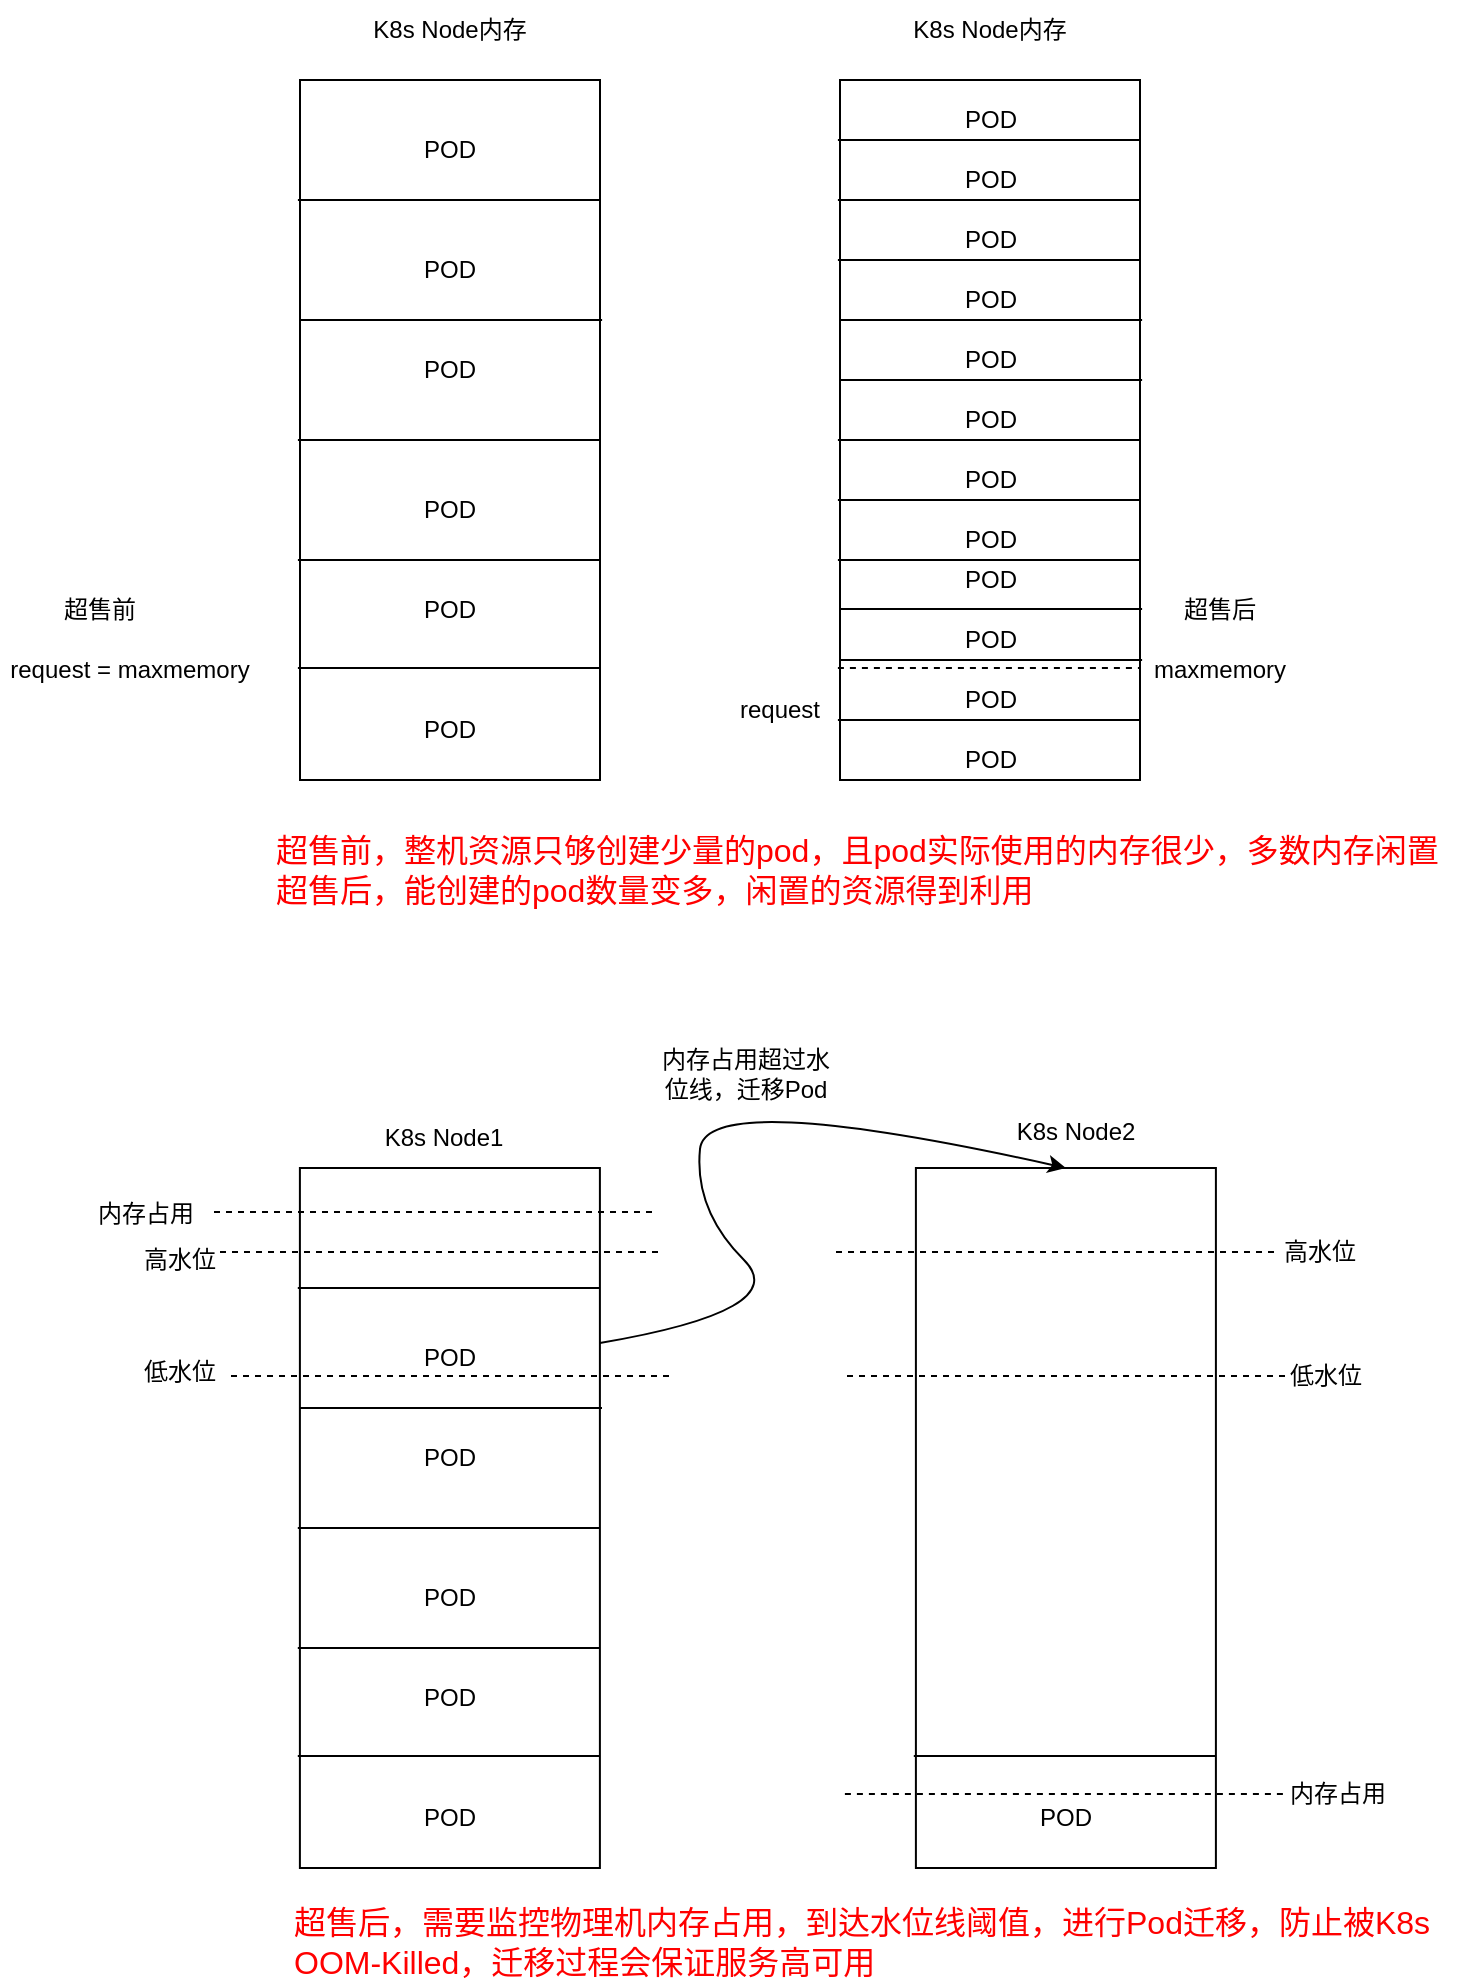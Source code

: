 <mxfile version="16.6.4" type="github">
  <diagram id="nAt0Vv6a4vuKUXtpA-EL" name="Page-1">
    <mxGraphModel dx="946" dy="534" grid="0" gridSize="10" guides="1" tooltips="1" connect="1" arrows="1" fold="1" page="1" pageScale="1" pageWidth="827" pageHeight="1169" math="0" shadow="0">
      <root>
        <mxCell id="0" />
        <mxCell id="1" parent="0" />
        <mxCell id="2j4M0gfysw9yA7wdLFC9-2" value="" style="rounded=0;whiteSpace=wrap;html=1;" parent="1" vertex="1">
          <mxGeometry x="180" y="110" width="150" height="350" as="geometry" />
        </mxCell>
        <mxCell id="2j4M0gfysw9yA7wdLFC9-5" value="" style="endArrow=none;html=1;rounded=0;exitX=-0.007;exitY=0.84;exitDx=0;exitDy=0;exitPerimeter=0;" parent="1" source="2j4M0gfysw9yA7wdLFC9-2" edge="1">
          <mxGeometry width="50" height="50" relative="1" as="geometry">
            <mxPoint x="180" y="430" as="sourcePoint" />
            <mxPoint x="330" y="404" as="targetPoint" />
          </mxGeometry>
        </mxCell>
        <mxCell id="2j4M0gfysw9yA7wdLFC9-6" value="" style="endArrow=none;html=1;rounded=0;exitX=-0.007;exitY=0.84;exitDx=0;exitDy=0;exitPerimeter=0;" parent="1" edge="1">
          <mxGeometry width="50" height="50" relative="1" as="geometry">
            <mxPoint x="178.95" y="350" as="sourcePoint" />
            <mxPoint x="330" y="350" as="targetPoint" />
          </mxGeometry>
        </mxCell>
        <mxCell id="2j4M0gfysw9yA7wdLFC9-7" value="" style="endArrow=none;html=1;rounded=0;exitX=-0.007;exitY=0.84;exitDx=0;exitDy=0;exitPerimeter=0;" parent="1" edge="1">
          <mxGeometry width="50" height="50" relative="1" as="geometry">
            <mxPoint x="178.95" y="290" as="sourcePoint" />
            <mxPoint x="330" y="290" as="targetPoint" />
          </mxGeometry>
        </mxCell>
        <mxCell id="2j4M0gfysw9yA7wdLFC9-8" value="" style="endArrow=none;html=1;rounded=0;exitX=-0.007;exitY=0.84;exitDx=0;exitDy=0;exitPerimeter=0;" parent="1" edge="1">
          <mxGeometry width="50" height="50" relative="1" as="geometry">
            <mxPoint x="180.0" y="230" as="sourcePoint" />
            <mxPoint x="331.05" y="230" as="targetPoint" />
          </mxGeometry>
        </mxCell>
        <mxCell id="2j4M0gfysw9yA7wdLFC9-9" value="" style="endArrow=none;html=1;rounded=0;exitX=-0.007;exitY=0.84;exitDx=0;exitDy=0;exitPerimeter=0;" parent="1" edge="1">
          <mxGeometry width="50" height="50" relative="1" as="geometry">
            <mxPoint x="178.95" y="170" as="sourcePoint" />
            <mxPoint x="330" y="170" as="targetPoint" />
          </mxGeometry>
        </mxCell>
        <mxCell id="2j4M0gfysw9yA7wdLFC9-11" value="request = maxmemory" style="text;html=1;strokeColor=none;fillColor=none;align=center;verticalAlign=middle;whiteSpace=wrap;rounded=0;" parent="1" vertex="1">
          <mxGeometry x="30" y="390" width="130" height="30" as="geometry" />
        </mxCell>
        <mxCell id="2j4M0gfysw9yA7wdLFC9-12" value="POD" style="text;html=1;strokeColor=none;fillColor=none;align=center;verticalAlign=middle;whiteSpace=wrap;rounded=0;" parent="1" vertex="1">
          <mxGeometry x="225" y="420" width="60" height="30" as="geometry" />
        </mxCell>
        <mxCell id="2j4M0gfysw9yA7wdLFC9-13" value="POD" style="text;html=1;strokeColor=none;fillColor=none;align=center;verticalAlign=middle;whiteSpace=wrap;rounded=0;" parent="1" vertex="1">
          <mxGeometry x="225" y="360" width="60" height="30" as="geometry" />
        </mxCell>
        <mxCell id="2j4M0gfysw9yA7wdLFC9-14" value="POD" style="text;html=1;strokeColor=none;fillColor=none;align=center;verticalAlign=middle;whiteSpace=wrap;rounded=0;" parent="1" vertex="1">
          <mxGeometry x="225" y="310" width="60" height="30" as="geometry" />
        </mxCell>
        <mxCell id="2j4M0gfysw9yA7wdLFC9-15" value="POD" style="text;html=1;strokeColor=none;fillColor=none;align=center;verticalAlign=middle;whiteSpace=wrap;rounded=0;" parent="1" vertex="1">
          <mxGeometry x="225" y="240" width="60" height="30" as="geometry" />
        </mxCell>
        <mxCell id="2j4M0gfysw9yA7wdLFC9-16" value="POD" style="text;html=1;strokeColor=none;fillColor=none;align=center;verticalAlign=middle;whiteSpace=wrap;rounded=0;" parent="1" vertex="1">
          <mxGeometry x="225" y="190" width="60" height="30" as="geometry" />
        </mxCell>
        <mxCell id="2j4M0gfysw9yA7wdLFC9-17" value="POD" style="text;html=1;strokeColor=none;fillColor=none;align=center;verticalAlign=middle;whiteSpace=wrap;rounded=0;" parent="1" vertex="1">
          <mxGeometry x="225" y="130" width="60" height="30" as="geometry" />
        </mxCell>
        <mxCell id="2j4M0gfysw9yA7wdLFC9-18" value="K8s Node内存" style="text;html=1;strokeColor=none;fillColor=none;align=center;verticalAlign=middle;whiteSpace=wrap;rounded=0;" parent="1" vertex="1">
          <mxGeometry x="210" y="70" width="90" height="30" as="geometry" />
        </mxCell>
        <mxCell id="2j4M0gfysw9yA7wdLFC9-19" value="" style="rounded=0;whiteSpace=wrap;html=1;" parent="1" vertex="1">
          <mxGeometry x="450" y="110" width="150" height="350" as="geometry" />
        </mxCell>
        <mxCell id="2j4M0gfysw9yA7wdLFC9-20" value="" style="endArrow=none;html=1;rounded=0;exitX=-0.007;exitY=0.84;exitDx=0;exitDy=0;exitPerimeter=0;dashed=1;" parent="1" source="2j4M0gfysw9yA7wdLFC9-19" edge="1">
          <mxGeometry width="50" height="50" relative="1" as="geometry">
            <mxPoint x="450" y="430" as="sourcePoint" />
            <mxPoint x="600" y="404" as="targetPoint" />
          </mxGeometry>
        </mxCell>
        <mxCell id="2j4M0gfysw9yA7wdLFC9-21" value="" style="endArrow=none;html=1;rounded=0;exitX=-0.007;exitY=0.84;exitDx=0;exitDy=0;exitPerimeter=0;" parent="1" edge="1">
          <mxGeometry width="50" height="50" relative="1" as="geometry">
            <mxPoint x="448.95" y="350" as="sourcePoint" />
            <mxPoint x="600" y="350" as="targetPoint" />
          </mxGeometry>
        </mxCell>
        <mxCell id="2j4M0gfysw9yA7wdLFC9-22" value="" style="endArrow=none;html=1;rounded=0;exitX=-0.007;exitY=0.84;exitDx=0;exitDy=0;exitPerimeter=0;" parent="1" edge="1">
          <mxGeometry width="50" height="50" relative="1" as="geometry">
            <mxPoint x="448.95" y="290" as="sourcePoint" />
            <mxPoint x="600" y="290" as="targetPoint" />
          </mxGeometry>
        </mxCell>
        <mxCell id="2j4M0gfysw9yA7wdLFC9-23" value="" style="endArrow=none;html=1;rounded=0;exitX=-0.007;exitY=0.84;exitDx=0;exitDy=0;exitPerimeter=0;" parent="1" edge="1">
          <mxGeometry width="50" height="50" relative="1" as="geometry">
            <mxPoint x="450" y="230" as="sourcePoint" />
            <mxPoint x="601.05" y="230" as="targetPoint" />
          </mxGeometry>
        </mxCell>
        <mxCell id="2j4M0gfysw9yA7wdLFC9-24" value="" style="endArrow=none;html=1;rounded=0;exitX=-0.007;exitY=0.84;exitDx=0;exitDy=0;exitPerimeter=0;" parent="1" edge="1">
          <mxGeometry width="50" height="50" relative="1" as="geometry">
            <mxPoint x="448.95" y="170" as="sourcePoint" />
            <mxPoint x="600" y="170" as="targetPoint" />
          </mxGeometry>
        </mxCell>
        <mxCell id="2j4M0gfysw9yA7wdLFC9-32" value="K8s Node内存" style="text;html=1;strokeColor=none;fillColor=none;align=center;verticalAlign=middle;whiteSpace=wrap;rounded=0;" parent="1" vertex="1">
          <mxGeometry x="480" y="70" width="90" height="30" as="geometry" />
        </mxCell>
        <mxCell id="2j4M0gfysw9yA7wdLFC9-34" value="" style="endArrow=none;html=1;rounded=0;exitX=-0.007;exitY=0.84;exitDx=0;exitDy=0;exitPerimeter=0;" parent="1" edge="1">
          <mxGeometry width="50" height="50" relative="1" as="geometry">
            <mxPoint x="448.95" y="430" as="sourcePoint" />
            <mxPoint x="600" y="430" as="targetPoint" />
          </mxGeometry>
        </mxCell>
        <mxCell id="2j4M0gfysw9yA7wdLFC9-35" value="maxmemory" style="text;html=1;strokeColor=none;fillColor=none;align=center;verticalAlign=middle;whiteSpace=wrap;rounded=0;" parent="1" vertex="1">
          <mxGeometry x="610" y="390" width="60" height="30" as="geometry" />
        </mxCell>
        <mxCell id="2j4M0gfysw9yA7wdLFC9-36" value="request" style="text;html=1;strokeColor=none;fillColor=none;align=center;verticalAlign=middle;whiteSpace=wrap;rounded=0;" parent="1" vertex="1">
          <mxGeometry x="390" y="410" width="60" height="30" as="geometry" />
        </mxCell>
        <mxCell id="2j4M0gfysw9yA7wdLFC9-37" value="" style="endArrow=none;html=1;rounded=0;exitX=-0.007;exitY=0.84;exitDx=0;exitDy=0;exitPerimeter=0;" parent="1" edge="1">
          <mxGeometry width="50" height="50" relative="1" as="geometry">
            <mxPoint x="450" y="400" as="sourcePoint" />
            <mxPoint x="601.05" y="400" as="targetPoint" />
          </mxGeometry>
        </mxCell>
        <mxCell id="2j4M0gfysw9yA7wdLFC9-38" value="POD" style="text;html=1;strokeColor=none;fillColor=none;align=center;verticalAlign=middle;whiteSpace=wrap;rounded=0;" parent="1" vertex="1">
          <mxGeometry x="507.5" y="410" width="35" height="20" as="geometry" />
        </mxCell>
        <mxCell id="2j4M0gfysw9yA7wdLFC9-40" value="" style="endArrow=none;html=1;rounded=0;exitX=-0.007;exitY=0.84;exitDx=0;exitDy=0;exitPerimeter=0;" parent="1" edge="1">
          <mxGeometry width="50" height="50" relative="1" as="geometry">
            <mxPoint x="450" y="374.5" as="sourcePoint" />
            <mxPoint x="601.05" y="374.5" as="targetPoint" />
          </mxGeometry>
        </mxCell>
        <mxCell id="2j4M0gfysw9yA7wdLFC9-41" value="" style="endArrow=none;html=1;rounded=0;exitX=-0.007;exitY=0.84;exitDx=0;exitDy=0;exitPerimeter=0;" parent="1" edge="1">
          <mxGeometry width="50" height="50" relative="1" as="geometry">
            <mxPoint x="448.95" y="320" as="sourcePoint" />
            <mxPoint x="600" y="320" as="targetPoint" />
          </mxGeometry>
        </mxCell>
        <mxCell id="2j4M0gfysw9yA7wdLFC9-42" value="" style="endArrow=none;html=1;rounded=0;exitX=-0.007;exitY=0.84;exitDx=0;exitDy=0;exitPerimeter=0;" parent="1" edge="1">
          <mxGeometry width="50" height="50" relative="1" as="geometry">
            <mxPoint x="450" y="260" as="sourcePoint" />
            <mxPoint x="601.05" y="260" as="targetPoint" />
          </mxGeometry>
        </mxCell>
        <mxCell id="2j4M0gfysw9yA7wdLFC9-43" value="" style="endArrow=none;html=1;rounded=0;exitX=-0.007;exitY=0.84;exitDx=0;exitDy=0;exitPerimeter=0;" parent="1" edge="1">
          <mxGeometry width="50" height="50" relative="1" as="geometry">
            <mxPoint x="448.95" y="200" as="sourcePoint" />
            <mxPoint x="600" y="200" as="targetPoint" />
          </mxGeometry>
        </mxCell>
        <mxCell id="2j4M0gfysw9yA7wdLFC9-44" value="" style="endArrow=none;html=1;rounded=0;exitX=-0.007;exitY=0.84;exitDx=0;exitDy=0;exitPerimeter=0;" parent="1" edge="1">
          <mxGeometry width="50" height="50" relative="1" as="geometry">
            <mxPoint x="448.95" y="140" as="sourcePoint" />
            <mxPoint x="600" y="140" as="targetPoint" />
          </mxGeometry>
        </mxCell>
        <mxCell id="2j4M0gfysw9yA7wdLFC9-45" value="POD" style="text;html=1;strokeColor=none;fillColor=none;align=center;verticalAlign=middle;whiteSpace=wrap;rounded=0;" parent="1" vertex="1">
          <mxGeometry x="507.5" y="440" width="35" height="20" as="geometry" />
        </mxCell>
        <mxCell id="2j4M0gfysw9yA7wdLFC9-46" value="POD" style="text;html=1;strokeColor=none;fillColor=none;align=center;verticalAlign=middle;whiteSpace=wrap;rounded=0;" parent="1" vertex="1">
          <mxGeometry x="507.5" y="380" width="35" height="20" as="geometry" />
        </mxCell>
        <mxCell id="2j4M0gfysw9yA7wdLFC9-49" value="POD" style="text;html=1;strokeColor=none;fillColor=none;align=center;verticalAlign=middle;whiteSpace=wrap;rounded=0;" parent="1" vertex="1">
          <mxGeometry x="507.5" y="350" width="35" height="20" as="geometry" />
        </mxCell>
        <mxCell id="2j4M0gfysw9yA7wdLFC9-50" value="POD" style="text;html=1;strokeColor=none;fillColor=none;align=center;verticalAlign=middle;whiteSpace=wrap;rounded=0;" parent="1" vertex="1">
          <mxGeometry x="507.5" y="330" width="35" height="20" as="geometry" />
        </mxCell>
        <mxCell id="2j4M0gfysw9yA7wdLFC9-53" value="POD" style="text;html=1;strokeColor=none;fillColor=none;align=center;verticalAlign=middle;whiteSpace=wrap;rounded=0;" parent="1" vertex="1">
          <mxGeometry x="507.5" y="300" width="35" height="20" as="geometry" />
        </mxCell>
        <mxCell id="2j4M0gfysw9yA7wdLFC9-54" value="POD" style="text;html=1;strokeColor=none;fillColor=none;align=center;verticalAlign=middle;whiteSpace=wrap;rounded=0;" parent="1" vertex="1">
          <mxGeometry x="507.5" y="270" width="35" height="20" as="geometry" />
        </mxCell>
        <mxCell id="2j4M0gfysw9yA7wdLFC9-55" value="POD" style="text;html=1;strokeColor=none;fillColor=none;align=center;verticalAlign=middle;whiteSpace=wrap;rounded=0;" parent="1" vertex="1">
          <mxGeometry x="507.5" y="240" width="35" height="20" as="geometry" />
        </mxCell>
        <mxCell id="2j4M0gfysw9yA7wdLFC9-56" value="POD" style="text;html=1;strokeColor=none;fillColor=none;align=center;verticalAlign=middle;whiteSpace=wrap;rounded=0;" parent="1" vertex="1">
          <mxGeometry x="507.5" y="210" width="35" height="20" as="geometry" />
        </mxCell>
        <mxCell id="2j4M0gfysw9yA7wdLFC9-57" value="POD" style="text;html=1;strokeColor=none;fillColor=none;align=center;verticalAlign=middle;whiteSpace=wrap;rounded=0;" parent="1" vertex="1">
          <mxGeometry x="507.5" y="180" width="35" height="20" as="geometry" />
        </mxCell>
        <mxCell id="2j4M0gfysw9yA7wdLFC9-58" value="POD" style="text;html=1;strokeColor=none;fillColor=none;align=center;verticalAlign=middle;whiteSpace=wrap;rounded=0;" parent="1" vertex="1">
          <mxGeometry x="507.5" y="150" width="35" height="20" as="geometry" />
        </mxCell>
        <mxCell id="2j4M0gfysw9yA7wdLFC9-59" value="POD" style="text;html=1;strokeColor=none;fillColor=none;align=center;verticalAlign=middle;whiteSpace=wrap;rounded=0;" parent="1" vertex="1">
          <mxGeometry x="507.5" y="120" width="35" height="20" as="geometry" />
        </mxCell>
        <mxCell id="2j4M0gfysw9yA7wdLFC9-60" value="超售前" style="text;html=1;strokeColor=none;fillColor=none;align=center;verticalAlign=middle;whiteSpace=wrap;rounded=0;" parent="1" vertex="1">
          <mxGeometry x="50" y="360" width="60" height="30" as="geometry" />
        </mxCell>
        <mxCell id="2j4M0gfysw9yA7wdLFC9-61" value="超售后" style="text;html=1;strokeColor=none;fillColor=none;align=center;verticalAlign=middle;whiteSpace=wrap;rounded=0;" parent="1" vertex="1">
          <mxGeometry x="580" y="360" width="120" height="30" as="geometry" />
        </mxCell>
        <mxCell id="2j4M0gfysw9yA7wdLFC9-62" value="&lt;font color=&quot;#ff0000&quot; style=&quot;font-size: 16px&quot;&gt;超售前，整机资源只够创建少量的pod，且pod实际使用的内存很少，多数内存闲置&lt;br&gt;超售后，能创建的pod数量变多，闲置的资源得到利用&lt;/font&gt;" style="text;html=1;strokeColor=none;fillColor=none;align=left;verticalAlign=middle;whiteSpace=wrap;rounded=0;" parent="1" vertex="1">
          <mxGeometry x="166" y="490" width="588" height="30" as="geometry" />
        </mxCell>
        <mxCell id="orfLp14amdjymmabF4H9-1" value="" style="rounded=0;whiteSpace=wrap;html=1;" vertex="1" parent="1">
          <mxGeometry x="179.95" y="654" width="150" height="350" as="geometry" />
        </mxCell>
        <mxCell id="orfLp14amdjymmabF4H9-2" value="" style="endArrow=none;html=1;rounded=0;exitX=-0.007;exitY=0.84;exitDx=0;exitDy=0;exitPerimeter=0;" edge="1" parent="1" source="orfLp14amdjymmabF4H9-1">
          <mxGeometry width="50" height="50" relative="1" as="geometry">
            <mxPoint x="179.95" y="974" as="sourcePoint" />
            <mxPoint x="329.95" y="948" as="targetPoint" />
          </mxGeometry>
        </mxCell>
        <mxCell id="orfLp14amdjymmabF4H9-3" value="" style="endArrow=none;html=1;rounded=0;exitX=-0.007;exitY=0.84;exitDx=0;exitDy=0;exitPerimeter=0;" edge="1" parent="1">
          <mxGeometry width="50" height="50" relative="1" as="geometry">
            <mxPoint x="178.9" y="894" as="sourcePoint" />
            <mxPoint x="329.95" y="894" as="targetPoint" />
          </mxGeometry>
        </mxCell>
        <mxCell id="orfLp14amdjymmabF4H9-4" value="" style="endArrow=none;html=1;rounded=0;exitX=-0.007;exitY=0.84;exitDx=0;exitDy=0;exitPerimeter=0;" edge="1" parent="1">
          <mxGeometry width="50" height="50" relative="1" as="geometry">
            <mxPoint x="178.9" y="834" as="sourcePoint" />
            <mxPoint x="329.95" y="834" as="targetPoint" />
          </mxGeometry>
        </mxCell>
        <mxCell id="orfLp14amdjymmabF4H9-5" value="" style="endArrow=none;html=1;rounded=0;exitX=-0.007;exitY=0.84;exitDx=0;exitDy=0;exitPerimeter=0;" edge="1" parent="1">
          <mxGeometry width="50" height="50" relative="1" as="geometry">
            <mxPoint x="179.95" y="774" as="sourcePoint" />
            <mxPoint x="331.0" y="774" as="targetPoint" />
          </mxGeometry>
        </mxCell>
        <mxCell id="orfLp14amdjymmabF4H9-6" value="" style="endArrow=none;html=1;rounded=0;exitX=-0.007;exitY=0.84;exitDx=0;exitDy=0;exitPerimeter=0;" edge="1" parent="1">
          <mxGeometry width="50" height="50" relative="1" as="geometry">
            <mxPoint x="178.9" y="714" as="sourcePoint" />
            <mxPoint x="329.95" y="714" as="targetPoint" />
          </mxGeometry>
        </mxCell>
        <mxCell id="orfLp14amdjymmabF4H9-7" value="POD" style="text;html=1;strokeColor=none;fillColor=none;align=center;verticalAlign=middle;whiteSpace=wrap;rounded=0;" vertex="1" parent="1">
          <mxGeometry x="224.95" y="964" width="60" height="30" as="geometry" />
        </mxCell>
        <mxCell id="orfLp14amdjymmabF4H9-8" value="POD" style="text;html=1;strokeColor=none;fillColor=none;align=center;verticalAlign=middle;whiteSpace=wrap;rounded=0;" vertex="1" parent="1">
          <mxGeometry x="224.95" y="904" width="60" height="30" as="geometry" />
        </mxCell>
        <mxCell id="orfLp14amdjymmabF4H9-9" value="POD" style="text;html=1;strokeColor=none;fillColor=none;align=center;verticalAlign=middle;whiteSpace=wrap;rounded=0;" vertex="1" parent="1">
          <mxGeometry x="224.95" y="854" width="60" height="30" as="geometry" />
        </mxCell>
        <mxCell id="orfLp14amdjymmabF4H9-10" value="POD" style="text;html=1;strokeColor=none;fillColor=none;align=center;verticalAlign=middle;whiteSpace=wrap;rounded=0;" vertex="1" parent="1">
          <mxGeometry x="224.95" y="784" width="60" height="30" as="geometry" />
        </mxCell>
        <mxCell id="orfLp14amdjymmabF4H9-11" value="POD" style="text;html=1;strokeColor=none;fillColor=none;align=center;verticalAlign=middle;whiteSpace=wrap;rounded=0;" vertex="1" parent="1">
          <mxGeometry x="224.95" y="734" width="60" height="30" as="geometry" />
        </mxCell>
        <mxCell id="orfLp14amdjymmabF4H9-13" value="" style="endArrow=none;dashed=1;html=1;rounded=0;" edge="1" parent="1">
          <mxGeometry width="50" height="50" relative="1" as="geometry">
            <mxPoint x="140" y="696" as="sourcePoint" />
            <mxPoint x="361" y="696" as="targetPoint" />
          </mxGeometry>
        </mxCell>
        <mxCell id="orfLp14amdjymmabF4H9-14" value="" style="endArrow=none;dashed=1;html=1;rounded=0;" edge="1" parent="1">
          <mxGeometry width="50" height="50" relative="1" as="geometry">
            <mxPoint x="145.5" y="758" as="sourcePoint" />
            <mxPoint x="366.5" y="758" as="targetPoint" />
          </mxGeometry>
        </mxCell>
        <mxCell id="orfLp14amdjymmabF4H9-26" value="" style="rounded=0;whiteSpace=wrap;html=1;" vertex="1" parent="1">
          <mxGeometry x="487.95" y="654" width="150" height="350" as="geometry" />
        </mxCell>
        <mxCell id="orfLp14amdjymmabF4H9-27" value="" style="endArrow=none;html=1;rounded=0;exitX=-0.007;exitY=0.84;exitDx=0;exitDy=0;exitPerimeter=0;" edge="1" parent="1" source="orfLp14amdjymmabF4H9-26">
          <mxGeometry width="50" height="50" relative="1" as="geometry">
            <mxPoint x="487.95" y="974" as="sourcePoint" />
            <mxPoint x="637.95" y="948" as="targetPoint" />
          </mxGeometry>
        </mxCell>
        <mxCell id="orfLp14amdjymmabF4H9-32" value="POD" style="text;html=1;strokeColor=none;fillColor=none;align=center;verticalAlign=middle;whiteSpace=wrap;rounded=0;" vertex="1" parent="1">
          <mxGeometry x="532.95" y="964" width="60" height="30" as="geometry" />
        </mxCell>
        <mxCell id="orfLp14amdjymmabF4H9-37" value="" style="endArrow=none;dashed=1;html=1;rounded=0;" edge="1" parent="1">
          <mxGeometry width="50" height="50" relative="1" as="geometry">
            <mxPoint x="448" y="696" as="sourcePoint" />
            <mxPoint x="669" y="696" as="targetPoint" />
          </mxGeometry>
        </mxCell>
        <mxCell id="orfLp14amdjymmabF4H9-38" value="" style="endArrow=none;dashed=1;html=1;rounded=0;" edge="1" parent="1">
          <mxGeometry width="50" height="50" relative="1" as="geometry">
            <mxPoint x="453.5" y="758" as="sourcePoint" />
            <mxPoint x="674.5" y="758" as="targetPoint" />
          </mxGeometry>
        </mxCell>
        <mxCell id="orfLp14amdjymmabF4H9-44" value="内存占用超过水位线，迁移Pod" style="text;html=1;strokeColor=none;fillColor=none;align=center;verticalAlign=middle;whiteSpace=wrap;rounded=0;" vertex="1" parent="1">
          <mxGeometry x="359" y="585" width="88" height="44" as="geometry" />
        </mxCell>
        <mxCell id="orfLp14amdjymmabF4H9-46" value="高水位" style="text;html=1;strokeColor=none;fillColor=none;align=center;verticalAlign=middle;whiteSpace=wrap;rounded=0;" vertex="1" parent="1">
          <mxGeometry x="90" y="685" width="60" height="30" as="geometry" />
        </mxCell>
        <mxCell id="orfLp14amdjymmabF4H9-47" value="低水位" style="text;html=1;strokeColor=none;fillColor=none;align=center;verticalAlign=middle;whiteSpace=wrap;rounded=0;" vertex="1" parent="1">
          <mxGeometry x="90" y="741" width="60" height="30" as="geometry" />
        </mxCell>
        <mxCell id="orfLp14amdjymmabF4H9-48" value="" style="endArrow=none;dashed=1;html=1;rounded=0;" edge="1" parent="1">
          <mxGeometry width="50" height="50" relative="1" as="geometry">
            <mxPoint x="137" y="676" as="sourcePoint" />
            <mxPoint x="358" y="676" as="targetPoint" />
          </mxGeometry>
        </mxCell>
        <mxCell id="orfLp14amdjymmabF4H9-49" value="内存占用" style="text;html=1;strokeColor=none;fillColor=none;align=center;verticalAlign=middle;whiteSpace=wrap;rounded=0;" vertex="1" parent="1">
          <mxGeometry x="73" y="662" width="60" height="30" as="geometry" />
        </mxCell>
        <mxCell id="orfLp14amdjymmabF4H9-51" value="高水位" style="text;html=1;strokeColor=none;fillColor=none;align=center;verticalAlign=middle;whiteSpace=wrap;rounded=0;" vertex="1" parent="1">
          <mxGeometry x="660" y="681" width="60" height="30" as="geometry" />
        </mxCell>
        <mxCell id="orfLp14amdjymmabF4H9-52" value="低水位" style="text;html=1;strokeColor=none;fillColor=none;align=center;verticalAlign=middle;whiteSpace=wrap;rounded=0;" vertex="1" parent="1">
          <mxGeometry x="663" y="743" width="60" height="30" as="geometry" />
        </mxCell>
        <mxCell id="orfLp14amdjymmabF4H9-53" value="" style="endArrow=none;dashed=1;html=1;rounded=0;" edge="1" parent="1">
          <mxGeometry width="50" height="50" relative="1" as="geometry">
            <mxPoint x="452.45" y="967" as="sourcePoint" />
            <mxPoint x="673.45" y="967" as="targetPoint" />
          </mxGeometry>
        </mxCell>
        <mxCell id="orfLp14amdjymmabF4H9-54" value="内存占用" style="text;html=1;strokeColor=none;fillColor=none;align=center;verticalAlign=middle;whiteSpace=wrap;rounded=0;" vertex="1" parent="1">
          <mxGeometry x="669" y="952" width="60" height="30" as="geometry" />
        </mxCell>
        <mxCell id="orfLp14amdjymmabF4H9-55" value="" style="curved=1;endArrow=classic;html=1;rounded=0;exitX=1;exitY=0.25;exitDx=0;exitDy=0;entryX=0.5;entryY=0;entryDx=0;entryDy=0;" edge="1" parent="1" source="orfLp14amdjymmabF4H9-1" target="orfLp14amdjymmabF4H9-26">
          <mxGeometry width="50" height="50" relative="1" as="geometry">
            <mxPoint x="377" y="725" as="sourcePoint" />
            <mxPoint x="427" y="675" as="targetPoint" />
            <Array as="points">
              <mxPoint x="427" y="725" />
              <mxPoint x="377" y="675" />
              <mxPoint x="383" y="614" />
            </Array>
          </mxGeometry>
        </mxCell>
        <mxCell id="orfLp14amdjymmabF4H9-58" value="&lt;font color=&quot;#ff0000&quot; style=&quot;font-size: 16px&quot;&gt;超售后，需要监控物理机内存占用，到达水位线阈值，进行Pod迁移，防止被K8s OOM-Killed，迁移过程会保证服务高可用&lt;/font&gt;" style="text;html=1;strokeColor=none;fillColor=none;align=left;verticalAlign=middle;whiteSpace=wrap;rounded=0;" vertex="1" parent="1">
          <mxGeometry x="175" y="1026" width="588" height="30" as="geometry" />
        </mxCell>
        <mxCell id="orfLp14amdjymmabF4H9-59" value="K8s Node1" style="text;html=1;strokeColor=none;fillColor=none;align=center;verticalAlign=middle;whiteSpace=wrap;rounded=0;" vertex="1" parent="1">
          <mxGeometry x="207" y="624" width="90" height="30" as="geometry" />
        </mxCell>
        <mxCell id="orfLp14amdjymmabF4H9-60" value="K8s Node2" style="text;html=1;strokeColor=none;fillColor=none;align=center;verticalAlign=middle;whiteSpace=wrap;rounded=0;" vertex="1" parent="1">
          <mxGeometry x="523" y="621" width="90" height="30" as="geometry" />
        </mxCell>
      </root>
    </mxGraphModel>
  </diagram>
</mxfile>

